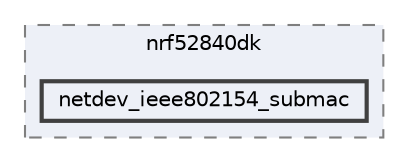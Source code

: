 digraph "/home/mj/Desktop/IoT-Chat-Digitalization/TextYourIoTDevice/bin/nrf52840dk/netdev_ieee802154_submac"
{
 // LATEX_PDF_SIZE
  bgcolor="transparent";
  edge [fontname=Helvetica,fontsize=10,labelfontname=Helvetica,labelfontsize=10];
  node [fontname=Helvetica,fontsize=10,shape=box,height=0.2,width=0.4];
  compound=true
  subgraph clusterdir_0c725116918d2e080617d882693859a8 {
    graph [ bgcolor="#edf0f7", pencolor="grey50", label="nrf52840dk", fontname=Helvetica,fontsize=10 style="filled,dashed", URL="dir_0c725116918d2e080617d882693859a8.html",tooltip=""]
  dir_47bed4d7c74fc583c1ec9f2f4fb6a1d1 [label="netdev_ieee802154_submac", fillcolor="#edf0f7", color="grey25", style="filled,bold", URL="dir_47bed4d7c74fc583c1ec9f2f4fb6a1d1.html",tooltip=""];
  }
}
